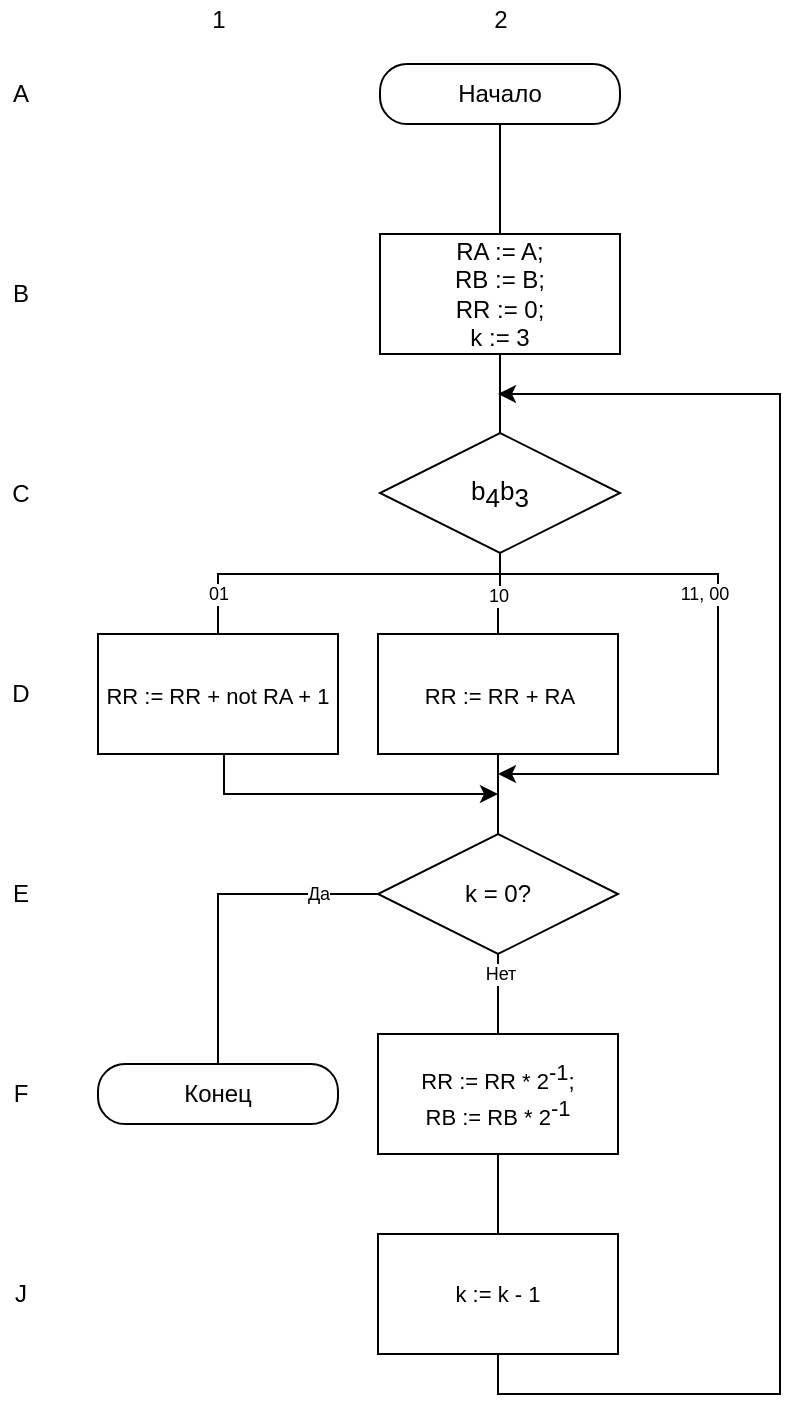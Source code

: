 <mxfile version="12.6.5" type="device"><diagram id="0Xj9pG9Dc0gPdoxJF_FF" name="Page-1"><mxGraphModel dx="902" dy="666" grid="1" gridSize="10" guides="1" tooltips="1" connect="1" arrows="1" fold="1" page="1" pageScale="1" pageWidth="827" pageHeight="1169" math="0" shadow="0"><root><mxCell id="0"/><mxCell id="1" parent="0"/><mxCell id="bupIdLqpLs4JdiVI-WUw-27" style="edgeStyle=orthogonalEdgeStyle;rounded=0;orthogonalLoop=1;jettySize=auto;html=1;exitX=0;exitY=0.5;exitDx=0;exitDy=0;entryX=0.5;entryY=0;entryDx=0;entryDy=0;fontSize=9;endArrow=none;endFill=0;" parent="1" source="bupIdLqpLs4JdiVI-WUw-26" target="bupIdLqpLs4JdiVI-WUw-9" edge="1"><mxGeometry relative="1" as="geometry"/></mxCell><mxCell id="bupIdLqpLs4JdiVI-WUw-47" value="Да" style="text;html=1;align=center;verticalAlign=middle;resizable=0;points=[];;labelBackgroundColor=#ffffff;fontSize=9;" parent="bupIdLqpLs4JdiVI-WUw-27" vertex="1" connectable="0"><mxGeometry x="-0.408" y="-1" relative="1" as="geometry"><mxPoint x="18.5" y="0.5" as="offset"/></mxGeometry></mxCell><mxCell id="bupIdLqpLs4JdiVI-WUw-28" style="edgeStyle=orthogonalEdgeStyle;rounded=0;orthogonalLoop=1;jettySize=auto;html=1;exitX=0.5;exitY=1;exitDx=0;exitDy=0;entryX=0.5;entryY=0;entryDx=0;entryDy=0;fontSize=9;endArrow=none;endFill=0;" parent="1" source="bupIdLqpLs4JdiVI-WUw-26" target="bupIdLqpLs4JdiVI-WUw-8" edge="1"><mxGeometry relative="1" as="geometry"><Array as="points"><mxPoint x="419" y="530"/><mxPoint x="419" y="530"/></Array></mxGeometry></mxCell><mxCell id="bupIdLqpLs4JdiVI-WUw-46" value="Нет" style="text;html=1;align=center;verticalAlign=middle;resizable=0;points=[];;labelBackgroundColor=#ffffff;fontSize=9;" parent="bupIdLqpLs4JdiVI-WUw-28" vertex="1" connectable="0"><mxGeometry x="-0.408" y="-1" relative="1" as="geometry"><mxPoint x="2" y="-2" as="offset"/></mxGeometry></mxCell><mxCell id="bupIdLqpLs4JdiVI-WUw-26" value="" style="rhombus;whiteSpace=wrap;html=1;" parent="1" vertex="1"><mxGeometry x="359" y="470" width="120" height="60" as="geometry"/></mxCell><mxCell id="bupIdLqpLs4JdiVI-WUw-39" style="edgeStyle=orthogonalEdgeStyle;rounded=0;orthogonalLoop=1;jettySize=auto;html=1;exitX=0.5;exitY=1;exitDx=0;exitDy=0;entryX=0.5;entryY=0;entryDx=0;entryDy=0;fontSize=9;endArrow=none;endFill=0;" parent="1" source="bupIdLqpLs4JdiVI-WUw-2" target="bupIdLqpLs4JdiVI-WUw-3" edge="1"><mxGeometry relative="1" as="geometry"/></mxCell><mxCell id="bupIdLqpLs4JdiVI-WUw-2" value="Начало" style="rounded=1;whiteSpace=wrap;html=1;imageHeight=24;arcSize=45;" parent="1" vertex="1"><mxGeometry x="360" y="85" width="120" height="30" as="geometry"/></mxCell><mxCell id="bupIdLqpLs4JdiVI-WUw-38" style="edgeStyle=orthogonalEdgeStyle;rounded=0;orthogonalLoop=1;jettySize=auto;html=1;exitX=0.5;exitY=1;exitDx=0;exitDy=0;fontSize=9;entryX=0.5;entryY=0;entryDx=0;entryDy=0;endArrow=none;endFill=0;" parent="1" source="bupIdLqpLs4JdiVI-WUw-3" target="bupIdLqpLs4JdiVI-WUw-4" edge="1"><mxGeometry relative="1" as="geometry"><mxPoint x="420" y="250" as="targetPoint"/></mxGeometry></mxCell><mxCell id="bupIdLqpLs4JdiVI-WUw-3" value="" style="rounded=0;whiteSpace=wrap;html=1;" parent="1" vertex="1"><mxGeometry x="360" y="170" width="120" height="60" as="geometry"/></mxCell><mxCell id="bupIdLqpLs4JdiVI-WUw-33" style="edgeStyle=orthogonalEdgeStyle;rounded=0;orthogonalLoop=1;jettySize=auto;html=1;entryX=0.5;entryY=0;entryDx=0;entryDy=0;fontSize=9;endArrow=none;endFill=0;" parent="1" target="bupIdLqpLs4JdiVI-WUw-5" edge="1"><mxGeometry relative="1" as="geometry"><mxPoint x="420" y="340" as="sourcePoint"/><Array as="points"><mxPoint x="279" y="340"/></Array></mxGeometry></mxCell><mxCell id="bupIdLqpLs4JdiVI-WUw-43" value="01" style="text;html=1;align=center;verticalAlign=middle;resizable=0;points=[];;labelBackgroundColor=#ffffff;fontSize=9;" parent="bupIdLqpLs4JdiVI-WUw-33" vertex="1" connectable="0"><mxGeometry x="-0.253" relative="1" as="geometry"><mxPoint x="-77" y="10" as="offset"/></mxGeometry></mxCell><mxCell id="bupIdLqpLs4JdiVI-WUw-34" style="edgeStyle=orthogonalEdgeStyle;rounded=0;orthogonalLoop=1;jettySize=auto;html=1;exitX=0.5;exitY=1;exitDx=0;exitDy=0;entryX=0.5;entryY=0;entryDx=0;entryDy=0;fontSize=9;endArrow=none;endFill=0;" parent="1" source="bupIdLqpLs4JdiVI-WUw-4" target="bupIdLqpLs4JdiVI-WUw-6" edge="1"><mxGeometry relative="1" as="geometry"/></mxCell><mxCell id="bupIdLqpLs4JdiVI-WUw-44" value="10" style="text;html=1;align=center;verticalAlign=middle;resizable=0;points=[];;labelBackgroundColor=#ffffff;fontSize=9;" parent="bupIdLqpLs4JdiVI-WUw-34" vertex="1" connectable="0"><mxGeometry x="0.08" y="1" relative="1" as="geometry"><mxPoint x="-1" as="offset"/></mxGeometry></mxCell><mxCell id="bupIdLqpLs4JdiVI-WUw-36" style="edgeStyle=orthogonalEdgeStyle;rounded=0;orthogonalLoop=1;jettySize=auto;html=1;fontSize=9;" parent="1" edge="1"><mxGeometry relative="1" as="geometry"><Array as="points"><mxPoint x="529" y="340"/><mxPoint x="529" y="440"/></Array><mxPoint x="419" y="340" as="sourcePoint"/><mxPoint x="419" y="440" as="targetPoint"/></mxGeometry></mxCell><mxCell id="bupIdLqpLs4JdiVI-WUw-45" value="11, 00" style="text;html=1;align=center;verticalAlign=middle;resizable=0;points=[];;labelBackgroundColor=#ffffff;fontSize=9;" parent="bupIdLqpLs4JdiVI-WUw-36" vertex="1" connectable="0"><mxGeometry x="-0.404" y="-45" relative="1" as="geometry"><mxPoint x="7" y="-35" as="offset"/></mxGeometry></mxCell><mxCell id="bupIdLqpLs4JdiVI-WUw-4" value="" style="rhombus;whiteSpace=wrap;html=1;" parent="1" vertex="1"><mxGeometry x="360" y="269.5" width="120" height="60" as="geometry"/></mxCell><mxCell id="bupIdLqpLs4JdiVI-WUw-30" style="edgeStyle=orthogonalEdgeStyle;rounded=0;orthogonalLoop=1;jettySize=auto;html=1;fontSize=9;endArrow=classic;endFill=1;" parent="1" source="bupIdLqpLs4JdiVI-WUw-5" edge="1"><mxGeometry relative="1" as="geometry"><Array as="points"><mxPoint x="282" y="450"/><mxPoint x="419" y="450"/></Array><mxPoint x="419" y="450" as="targetPoint"/></mxGeometry></mxCell><mxCell id="bupIdLqpLs4JdiVI-WUw-5" value="" style="rounded=0;whiteSpace=wrap;html=1;" parent="1" vertex="1"><mxGeometry x="219" y="370" width="120" height="60" as="geometry"/></mxCell><mxCell id="bupIdLqpLs4JdiVI-WUw-31" style="edgeStyle=orthogonalEdgeStyle;rounded=0;orthogonalLoop=1;jettySize=auto;html=1;fontSize=9;endArrow=none;endFill=0;" parent="1" source="bupIdLqpLs4JdiVI-WUw-6" target="bupIdLqpLs4JdiVI-WUw-26" edge="1"><mxGeometry relative="1" as="geometry"><mxPoint x="419" y="450" as="targetPoint"/></mxGeometry></mxCell><mxCell id="bupIdLqpLs4JdiVI-WUw-6" value="" style="rounded=0;whiteSpace=wrap;html=1;" parent="1" vertex="1"><mxGeometry x="359" y="370" width="120" height="60" as="geometry"/></mxCell><mxCell id="XZMhcL3hLLUZ578SplcE-2" style="edgeStyle=orthogonalEdgeStyle;rounded=0;orthogonalLoop=1;jettySize=auto;html=1;exitX=0.5;exitY=1;exitDx=0;exitDy=0;entryX=0.5;entryY=0;entryDx=0;entryDy=0;fontSize=11;endArrow=none;endFill=0;" parent="1" source="bupIdLqpLs4JdiVI-WUw-8" target="XZMhcL3hLLUZ578SplcE-1" edge="1"><mxGeometry relative="1" as="geometry"/></mxCell><mxCell id="bupIdLqpLs4JdiVI-WUw-8" value="" style="rounded=0;whiteSpace=wrap;html=1;" parent="1" vertex="1"><mxGeometry x="359" y="570" width="120" height="60" as="geometry"/></mxCell><mxCell id="bupIdLqpLs4JdiVI-WUw-9" value="Конец" style="rounded=1;whiteSpace=wrap;html=1;arcSize=45;" parent="1" vertex="1"><mxGeometry x="219" y="585" width="120" height="30" as="geometry"/></mxCell><mxCell id="bupIdLqpLs4JdiVI-WUw-20" value="RA := A;&lt;br&gt;RB := B;&lt;br&gt;RR := 0;&lt;br&gt;k := 3" style="text;html=1;strokeColor=none;fillColor=none;align=center;verticalAlign=middle;whiteSpace=wrap;rounded=0;" parent="1" vertex="1"><mxGeometry x="360" y="176" width="120" height="48" as="geometry"/></mxCell><mxCell id="bupIdLqpLs4JdiVI-WUw-21" value="b&lt;sub style=&quot;font-size: 13px;&quot;&gt;4&lt;/sub&gt;b&lt;span style=&quot;font-size: 13px;&quot;&gt;&lt;sub style=&quot;font-size: 13px;&quot;&gt;3&lt;/sub&gt;&lt;/span&gt;" style="text;html=1;strokeColor=none;fillColor=none;align=center;verticalAlign=middle;whiteSpace=wrap;rounded=0;fontSize=13;" parent="1" vertex="1"><mxGeometry x="400" y="289.5" width="40" height="20" as="geometry"/></mxCell><mxCell id="bupIdLqpLs4JdiVI-WUw-22" value="k = 0?" style="text;html=1;strokeColor=none;fillColor=none;align=center;verticalAlign=middle;whiteSpace=wrap;rounded=0;" parent="1" vertex="1"><mxGeometry x="399" y="490" width="40" height="20" as="geometry"/></mxCell><mxCell id="bupIdLqpLs4JdiVI-WUw-23" value="RR := RR + not RA + 1" style="text;html=1;strokeColor=none;fillColor=none;align=center;verticalAlign=middle;whiteSpace=wrap;rounded=0;fontSize=11;" parent="1" vertex="1"><mxGeometry x="219" y="378" width="120" height="45" as="geometry"/></mxCell><mxCell id="bupIdLqpLs4JdiVI-WUw-24" value="RR := RR + RA" style="text;html=1;strokeColor=none;fillColor=none;align=center;verticalAlign=middle;whiteSpace=wrap;rounded=0;fontSize=11;" parent="1" vertex="1"><mxGeometry x="368" y="378" width="104" height="45" as="geometry"/></mxCell><mxCell id="bupIdLqpLs4JdiVI-WUw-37" value="RR := RR * 2&lt;sup style=&quot;font-size: 11px&quot;&gt;-1&lt;/sup&gt;;&lt;sup style=&quot;font-size: 11px&quot;&gt;&lt;br style=&quot;font-size: 11px&quot;&gt;&lt;/sup&gt;RB := RB * 2&lt;sup style=&quot;font-size: 11px&quot;&gt;-1&lt;/sup&gt;" style="text;html=1;strokeColor=none;fillColor=none;align=center;verticalAlign=middle;whiteSpace=wrap;rounded=0;fontSize=11;" parent="1" vertex="1"><mxGeometry x="359" y="577.5" width="120" height="45" as="geometry"/></mxCell><mxCell id="XZMhcL3hLLUZ578SplcE-3" style="edgeStyle=orthogonalEdgeStyle;rounded=0;orthogonalLoop=1;jettySize=auto;html=1;exitX=0.5;exitY=1;exitDx=0;exitDy=0;fontSize=11;" parent="1" source="XZMhcL3hLLUZ578SplcE-1" edge="1"><mxGeometry relative="1" as="geometry"><mxPoint x="419" y="250" as="targetPoint"/><Array as="points"><mxPoint x="419" y="750"/><mxPoint x="560" y="750"/><mxPoint x="560" y="250"/><mxPoint x="419" y="250"/></Array></mxGeometry></mxCell><mxCell id="XZMhcL3hLLUZ578SplcE-1" value="&lt;span style=&quot;font-size: 11px ; white-space: normal&quot;&gt;k := k - 1&lt;/span&gt;" style="rounded=0;whiteSpace=wrap;html=1;" parent="1" vertex="1"><mxGeometry x="359" y="670" width="120" height="60" as="geometry"/></mxCell><mxCell id="x0hn5c8kf5kYiTMoSRBL-1" value="A" style="text;html=1;align=center;verticalAlign=middle;resizable=0;points=[];autosize=1;" vertex="1" parent="1"><mxGeometry x="170" y="90" width="20" height="20" as="geometry"/></mxCell><mxCell id="x0hn5c8kf5kYiTMoSRBL-2" value="B" style="text;html=1;align=center;verticalAlign=middle;resizable=0;points=[];autosize=1;" vertex="1" parent="1"><mxGeometry x="170" y="190" width="20" height="20" as="geometry"/></mxCell><mxCell id="x0hn5c8kf5kYiTMoSRBL-3" value="C" style="text;html=1;align=center;verticalAlign=middle;resizable=0;points=[];autosize=1;" vertex="1" parent="1"><mxGeometry x="170" y="289.5" width="20" height="20" as="geometry"/></mxCell><mxCell id="x0hn5c8kf5kYiTMoSRBL-4" value="D" style="text;html=1;align=center;verticalAlign=middle;resizable=0;points=[];autosize=1;" vertex="1" parent="1"><mxGeometry x="170" y="390" width="20" height="20" as="geometry"/></mxCell><mxCell id="x0hn5c8kf5kYiTMoSRBL-5" value="E" style="text;html=1;align=center;verticalAlign=middle;resizable=0;points=[];autosize=1;" vertex="1" parent="1"><mxGeometry x="170" y="490" width="20" height="20" as="geometry"/></mxCell><mxCell id="x0hn5c8kf5kYiTMoSRBL-6" value="F" style="text;html=1;align=center;verticalAlign=middle;resizable=0;points=[];autosize=1;" vertex="1" parent="1"><mxGeometry x="170" y="590" width="20" height="20" as="geometry"/></mxCell><mxCell id="x0hn5c8kf5kYiTMoSRBL-7" value="J" style="text;html=1;align=center;verticalAlign=middle;resizable=0;points=[];autosize=1;" vertex="1" parent="1"><mxGeometry x="170" y="690" width="20" height="20" as="geometry"/></mxCell><mxCell id="x0hn5c8kf5kYiTMoSRBL-8" value="1" style="text;html=1;align=center;verticalAlign=middle;resizable=0;points=[];autosize=1;" vertex="1" parent="1"><mxGeometry x="269" y="53" width="20" height="20" as="geometry"/></mxCell><mxCell id="x0hn5c8kf5kYiTMoSRBL-9" value="2" style="text;html=1;align=center;verticalAlign=middle;resizable=0;points=[];autosize=1;" vertex="1" parent="1"><mxGeometry x="410" y="53" width="20" height="20" as="geometry"/></mxCell></root></mxGraphModel></diagram></mxfile>